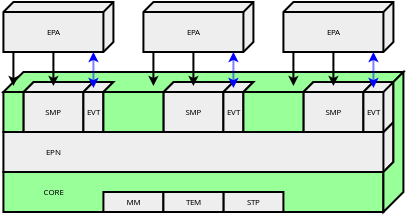 <?xml version="1.0" encoding="UTF-8"?>
<dia:diagram xmlns:dia="http://www.lysator.liu.se/~alla/dia/">
  <dia:layer name="Background" visible="true" active="true">
    <dia:object type="UML - Node" version="0" id="O0">
      <dia:attribute name="obj_pos">
        <dia:point val="5,-49"/>
      </dia:attribute>
      <dia:attribute name="obj_bb">
        <dia:rectangle val="4.95,-49.55;24.55,-46.95"/>
      </dia:attribute>
      <dia:attribute name="meta">
        <dia:composite type="dict"/>
      </dia:attribute>
      <dia:attribute name="elem_corner">
        <dia:point val="5,-49"/>
      </dia:attribute>
      <dia:attribute name="elem_width">
        <dia:real val="19"/>
      </dia:attribute>
      <dia:attribute name="elem_height">
        <dia:real val="2"/>
      </dia:attribute>
      <dia:attribute name="line_colour">
        <dia:color val="#000000"/>
      </dia:attribute>
      <dia:attribute name="fill_colour">
        <dia:color val="#eeeeee"/>
      </dia:attribute>
      <dia:attribute name="name">
        <dia:composite type="text">
          <dia:attribute name="string">
            <dia:string>##</dia:string>
          </dia:attribute>
          <dia:attribute name="font">
            <dia:font family="sans" style="0" name="Helvetica"/>
          </dia:attribute>
          <dia:attribute name="height">
            <dia:real val="0.8"/>
          </dia:attribute>
          <dia:attribute name="pos">
            <dia:point val="5.5,-47.905"/>
          </dia:attribute>
          <dia:attribute name="color">
            <dia:color val="#000000"/>
          </dia:attribute>
          <dia:attribute name="alignment">
            <dia:enum val="0"/>
          </dia:attribute>
        </dia:composite>
      </dia:attribute>
    </dia:object>
    <dia:object type="UML - Node" version="0" id="O1">
      <dia:attribute name="obj_pos">
        <dia:point val="6,-51"/>
      </dia:attribute>
      <dia:attribute name="obj_bb">
        <dia:rectangle val="5.95,-51.55;9.55,-48.95"/>
      </dia:attribute>
      <dia:attribute name="meta">
        <dia:composite type="dict"/>
      </dia:attribute>
      <dia:attribute name="elem_corner">
        <dia:point val="6,-51"/>
      </dia:attribute>
      <dia:attribute name="elem_width">
        <dia:real val="3"/>
      </dia:attribute>
      <dia:attribute name="elem_height">
        <dia:real val="2"/>
      </dia:attribute>
      <dia:attribute name="line_colour">
        <dia:color val="#000000"/>
      </dia:attribute>
      <dia:attribute name="fill_colour">
        <dia:color val="#eeeeee"/>
      </dia:attribute>
      <dia:attribute name="name">
        <dia:composite type="text">
          <dia:attribute name="string">
            <dia:string>##</dia:string>
          </dia:attribute>
          <dia:attribute name="font">
            <dia:font family="sans" style="0" name="Helvetica"/>
          </dia:attribute>
          <dia:attribute name="height">
            <dia:real val="0.8"/>
          </dia:attribute>
          <dia:attribute name="pos">
            <dia:point val="6.5,-49.905"/>
          </dia:attribute>
          <dia:attribute name="color">
            <dia:color val="#000000"/>
          </dia:attribute>
          <dia:attribute name="alignment">
            <dia:enum val="0"/>
          </dia:attribute>
        </dia:composite>
      </dia:attribute>
    </dia:object>
    <dia:object type="Standard - Text" version="1" id="O2">
      <dia:attribute name="obj_pos">
        <dia:point val="7.5,-50"/>
      </dia:attribute>
      <dia:attribute name="obj_bb">
        <dia:rectangle val="7.086,-50.23;7.914,-49.77"/>
      </dia:attribute>
      <dia:attribute name="text">
        <dia:composite type="text">
          <dia:attribute name="string">
            <dia:string>#SMP#</dia:string>
          </dia:attribute>
          <dia:attribute name="font">
            <dia:font family="sans" style="0" name="Helvetica"/>
          </dia:attribute>
          <dia:attribute name="height">
            <dia:real val="0.494"/>
          </dia:attribute>
          <dia:attribute name="pos">
            <dia:point val="7.5,-49.862"/>
          </dia:attribute>
          <dia:attribute name="color">
            <dia:color val="#000000"/>
          </dia:attribute>
          <dia:attribute name="alignment">
            <dia:enum val="1"/>
          </dia:attribute>
        </dia:composite>
      </dia:attribute>
      <dia:attribute name="valign">
        <dia:enum val="2"/>
      </dia:attribute>
      <dia:connections>
        <dia:connection handle="0" to="O1" connection="8"/>
      </dia:connections>
    </dia:object>
    <dia:object type="Standard - Text" version="1" id="O3">
      <dia:attribute name="obj_pos">
        <dia:point val="10.5,-43"/>
      </dia:attribute>
      <dia:attribute name="obj_bb">
        <dia:rectangle val="10.5,-43.595;10.5,-42.85"/>
      </dia:attribute>
      <dia:attribute name="text">
        <dia:composite type="text">
          <dia:attribute name="string">
            <dia:string>##</dia:string>
          </dia:attribute>
          <dia:attribute name="font">
            <dia:font family="sans" style="0" name="Helvetica"/>
          </dia:attribute>
          <dia:attribute name="height">
            <dia:real val="0.8"/>
          </dia:attribute>
          <dia:attribute name="pos">
            <dia:point val="10.5,-43"/>
          </dia:attribute>
          <dia:attribute name="color">
            <dia:color val="#000000"/>
          </dia:attribute>
          <dia:attribute name="alignment">
            <dia:enum val="0"/>
          </dia:attribute>
        </dia:composite>
      </dia:attribute>
      <dia:attribute name="valign">
        <dia:enum val="3"/>
      </dia:attribute>
    </dia:object>
    <dia:object type="UML - Node" version="0" id="O4">
      <dia:attribute name="obj_pos">
        <dia:point val="5,-55"/>
      </dia:attribute>
      <dia:attribute name="obj_bb">
        <dia:rectangle val="4.95,-55.55;10.55,-52.95"/>
      </dia:attribute>
      <dia:attribute name="meta">
        <dia:composite type="dict"/>
      </dia:attribute>
      <dia:attribute name="elem_corner">
        <dia:point val="5,-55"/>
      </dia:attribute>
      <dia:attribute name="elem_width">
        <dia:real val="5"/>
      </dia:attribute>
      <dia:attribute name="elem_height">
        <dia:real val="2"/>
      </dia:attribute>
      <dia:attribute name="line_colour">
        <dia:color val="#000000"/>
      </dia:attribute>
      <dia:attribute name="fill_colour">
        <dia:color val="#eeeeee"/>
      </dia:attribute>
      <dia:attribute name="name">
        <dia:composite type="text">
          <dia:attribute name="string">
            <dia:string>##</dia:string>
          </dia:attribute>
          <dia:attribute name="font">
            <dia:font family="sans" style="0" name="Helvetica"/>
          </dia:attribute>
          <dia:attribute name="height">
            <dia:real val="0.8"/>
          </dia:attribute>
          <dia:attribute name="pos">
            <dia:point val="5.5,-53.905"/>
          </dia:attribute>
          <dia:attribute name="color">
            <dia:color val="#000000"/>
          </dia:attribute>
          <dia:attribute name="alignment">
            <dia:enum val="0"/>
          </dia:attribute>
        </dia:composite>
      </dia:attribute>
    </dia:object>
    <dia:object type="Standard - Text" version="1" id="O5">
      <dia:attribute name="obj_pos">
        <dia:point val="7.5,-54"/>
      </dia:attribute>
      <dia:attribute name="obj_bb">
        <dia:rectangle val="7.134,-54.23;7.866,-53.77"/>
      </dia:attribute>
      <dia:attribute name="text">
        <dia:composite type="text">
          <dia:attribute name="string">
            <dia:string>#EPA#</dia:string>
          </dia:attribute>
          <dia:attribute name="font">
            <dia:font family="sans" style="0" name="Helvetica"/>
          </dia:attribute>
          <dia:attribute name="height">
            <dia:real val="0.494"/>
          </dia:attribute>
          <dia:attribute name="pos">
            <dia:point val="7.5,-53.862"/>
          </dia:attribute>
          <dia:attribute name="color">
            <dia:color val="#000000"/>
          </dia:attribute>
          <dia:attribute name="alignment">
            <dia:enum val="1"/>
          </dia:attribute>
        </dia:composite>
      </dia:attribute>
      <dia:attribute name="valign">
        <dia:enum val="2"/>
      </dia:attribute>
      <dia:connections>
        <dia:connection handle="0" to="O4" connection="8"/>
      </dia:connections>
    </dia:object>
    <dia:object type="UML - Node" version="0" id="O6">
      <dia:attribute name="obj_pos">
        <dia:point val="12,-55"/>
      </dia:attribute>
      <dia:attribute name="obj_bb">
        <dia:rectangle val="11.95,-55.55;17.55,-52.95"/>
      </dia:attribute>
      <dia:attribute name="meta">
        <dia:composite type="dict"/>
      </dia:attribute>
      <dia:attribute name="elem_corner">
        <dia:point val="12,-55"/>
      </dia:attribute>
      <dia:attribute name="elem_width">
        <dia:real val="5"/>
      </dia:attribute>
      <dia:attribute name="elem_height">
        <dia:real val="2"/>
      </dia:attribute>
      <dia:attribute name="line_colour">
        <dia:color val="#000000"/>
      </dia:attribute>
      <dia:attribute name="fill_colour">
        <dia:color val="#eeeeee"/>
      </dia:attribute>
      <dia:attribute name="name">
        <dia:composite type="text">
          <dia:attribute name="string">
            <dia:string>##</dia:string>
          </dia:attribute>
          <dia:attribute name="font">
            <dia:font family="sans" style="0" name="Helvetica"/>
          </dia:attribute>
          <dia:attribute name="height">
            <dia:real val="0.8"/>
          </dia:attribute>
          <dia:attribute name="pos">
            <dia:point val="12.5,-53.905"/>
          </dia:attribute>
          <dia:attribute name="color">
            <dia:color val="#000000"/>
          </dia:attribute>
          <dia:attribute name="alignment">
            <dia:enum val="0"/>
          </dia:attribute>
        </dia:composite>
      </dia:attribute>
    </dia:object>
    <dia:object type="Standard - Text" version="1" id="O7">
      <dia:attribute name="obj_pos">
        <dia:point val="14.5,-54"/>
      </dia:attribute>
      <dia:attribute name="obj_bb">
        <dia:rectangle val="14.134,-54.23;14.866,-53.77"/>
      </dia:attribute>
      <dia:attribute name="text">
        <dia:composite type="text">
          <dia:attribute name="string">
            <dia:string>#EPA#</dia:string>
          </dia:attribute>
          <dia:attribute name="font">
            <dia:font family="sans" style="0" name="Helvetica"/>
          </dia:attribute>
          <dia:attribute name="height">
            <dia:real val="0.494"/>
          </dia:attribute>
          <dia:attribute name="pos">
            <dia:point val="14.5,-53.862"/>
          </dia:attribute>
          <dia:attribute name="color">
            <dia:color val="#000000"/>
          </dia:attribute>
          <dia:attribute name="alignment">
            <dia:enum val="1"/>
          </dia:attribute>
        </dia:composite>
      </dia:attribute>
      <dia:attribute name="valign">
        <dia:enum val="2"/>
      </dia:attribute>
      <dia:connections>
        <dia:connection handle="0" to="O6" connection="8"/>
      </dia:connections>
    </dia:object>
    <dia:object type="UML - Node" version="0" id="O8">
      <dia:attribute name="obj_pos">
        <dia:point val="19,-55"/>
      </dia:attribute>
      <dia:attribute name="obj_bb">
        <dia:rectangle val="18.95,-55.55;24.55,-52.95"/>
      </dia:attribute>
      <dia:attribute name="meta">
        <dia:composite type="dict"/>
      </dia:attribute>
      <dia:attribute name="elem_corner">
        <dia:point val="19,-55"/>
      </dia:attribute>
      <dia:attribute name="elem_width">
        <dia:real val="5"/>
      </dia:attribute>
      <dia:attribute name="elem_height">
        <dia:real val="2"/>
      </dia:attribute>
      <dia:attribute name="line_colour">
        <dia:color val="#000000"/>
      </dia:attribute>
      <dia:attribute name="fill_colour">
        <dia:color val="#eeeeee"/>
      </dia:attribute>
      <dia:attribute name="name">
        <dia:composite type="text">
          <dia:attribute name="string">
            <dia:string>##</dia:string>
          </dia:attribute>
          <dia:attribute name="font">
            <dia:font family="sans" style="0" name="Helvetica"/>
          </dia:attribute>
          <dia:attribute name="height">
            <dia:real val="0.8"/>
          </dia:attribute>
          <dia:attribute name="pos">
            <dia:point val="19.5,-53.905"/>
          </dia:attribute>
          <dia:attribute name="color">
            <dia:color val="#000000"/>
          </dia:attribute>
          <dia:attribute name="alignment">
            <dia:enum val="0"/>
          </dia:attribute>
        </dia:composite>
      </dia:attribute>
    </dia:object>
    <dia:object type="Standard - Text" version="1" id="O9">
      <dia:attribute name="obj_pos">
        <dia:point val="21.5,-54"/>
      </dia:attribute>
      <dia:attribute name="obj_bb">
        <dia:rectangle val="21.134,-54.23;21.866,-53.77"/>
      </dia:attribute>
      <dia:attribute name="text">
        <dia:composite type="text">
          <dia:attribute name="string">
            <dia:string>#EPA#</dia:string>
          </dia:attribute>
          <dia:attribute name="font">
            <dia:font family="sans" style="0" name="Helvetica"/>
          </dia:attribute>
          <dia:attribute name="height">
            <dia:real val="0.494"/>
          </dia:attribute>
          <dia:attribute name="pos">
            <dia:point val="21.5,-53.862"/>
          </dia:attribute>
          <dia:attribute name="color">
            <dia:color val="#000000"/>
          </dia:attribute>
          <dia:attribute name="alignment">
            <dia:enum val="1"/>
          </dia:attribute>
        </dia:composite>
      </dia:attribute>
      <dia:attribute name="valign">
        <dia:enum val="2"/>
      </dia:attribute>
      <dia:connections>
        <dia:connection handle="0" to="O8" connection="8"/>
      </dia:connections>
    </dia:object>
    <dia:object type="UML - Node" version="0" id="O10">
      <dia:attribute name="obj_pos">
        <dia:point val="9,-51"/>
      </dia:attribute>
      <dia:attribute name="obj_bb">
        <dia:rectangle val="8.95,-51.55;10.55,-48.95"/>
      </dia:attribute>
      <dia:attribute name="meta">
        <dia:composite type="dict"/>
      </dia:attribute>
      <dia:attribute name="elem_corner">
        <dia:point val="9,-51"/>
      </dia:attribute>
      <dia:attribute name="elem_width">
        <dia:real val="1"/>
      </dia:attribute>
      <dia:attribute name="elem_height">
        <dia:real val="2"/>
      </dia:attribute>
      <dia:attribute name="line_colour">
        <dia:color val="#000000"/>
      </dia:attribute>
      <dia:attribute name="fill_colour">
        <dia:color val="#eeeeee"/>
      </dia:attribute>
      <dia:attribute name="name">
        <dia:composite type="text">
          <dia:attribute name="string">
            <dia:string>##</dia:string>
          </dia:attribute>
          <dia:attribute name="font">
            <dia:font family="sans" style="0" name="Helvetica"/>
          </dia:attribute>
          <dia:attribute name="height">
            <dia:real val="0.8"/>
          </dia:attribute>
          <dia:attribute name="pos">
            <dia:point val="9.5,-49.905"/>
          </dia:attribute>
          <dia:attribute name="color">
            <dia:color val="#000000"/>
          </dia:attribute>
          <dia:attribute name="alignment">
            <dia:enum val="0"/>
          </dia:attribute>
        </dia:composite>
      </dia:attribute>
    </dia:object>
    <dia:object type="Standard - Text" version="1" id="O11">
      <dia:attribute name="obj_pos">
        <dia:point val="9.5,-50"/>
      </dia:attribute>
      <dia:attribute name="obj_bb">
        <dia:rectangle val="9.119,-50.23;9.881,-49.77"/>
      </dia:attribute>
      <dia:attribute name="text">
        <dia:composite type="text">
          <dia:attribute name="string">
            <dia:string>#EVT#</dia:string>
          </dia:attribute>
          <dia:attribute name="font">
            <dia:font family="sans" style="0" name="Helvetica"/>
          </dia:attribute>
          <dia:attribute name="height">
            <dia:real val="0.494"/>
          </dia:attribute>
          <dia:attribute name="pos">
            <dia:point val="9.5,-49.862"/>
          </dia:attribute>
          <dia:attribute name="color">
            <dia:color val="#000000"/>
          </dia:attribute>
          <dia:attribute name="alignment">
            <dia:enum val="1"/>
          </dia:attribute>
        </dia:composite>
      </dia:attribute>
      <dia:attribute name="valign">
        <dia:enum val="2"/>
      </dia:attribute>
      <dia:connections>
        <dia:connection handle="0" to="O10" connection="8"/>
      </dia:connections>
    </dia:object>
    <dia:object type="Standard - Text" version="1" id="O12">
      <dia:attribute name="obj_pos">
        <dia:point val="7.5,-48"/>
      </dia:attribute>
      <dia:attribute name="obj_bb">
        <dia:rectangle val="7.109,-48.23;7.891,-47.77"/>
      </dia:attribute>
      <dia:attribute name="text">
        <dia:composite type="text">
          <dia:attribute name="string">
            <dia:string>#EPN#</dia:string>
          </dia:attribute>
          <dia:attribute name="font">
            <dia:font family="sans" style="0" name="Helvetica"/>
          </dia:attribute>
          <dia:attribute name="height">
            <dia:real val="0.494"/>
          </dia:attribute>
          <dia:attribute name="pos">
            <dia:point val="7.5,-47.862"/>
          </dia:attribute>
          <dia:attribute name="color">
            <dia:color val="#000000"/>
          </dia:attribute>
          <dia:attribute name="alignment">
            <dia:enum val="1"/>
          </dia:attribute>
        </dia:composite>
      </dia:attribute>
      <dia:attribute name="valign">
        <dia:enum val="2"/>
      </dia:attribute>
    </dia:object>
    <dia:object type="Standard - Box" version="0" id="O13">
      <dia:attribute name="obj_pos">
        <dia:point val="5,-51"/>
      </dia:attribute>
      <dia:attribute name="obj_bb">
        <dia:rectangle val="4.95,-51.05;6.05,-48.95"/>
      </dia:attribute>
      <dia:attribute name="elem_corner">
        <dia:point val="5,-51"/>
      </dia:attribute>
      <dia:attribute name="elem_width">
        <dia:real val="1"/>
      </dia:attribute>
      <dia:attribute name="elem_height">
        <dia:real val="2"/>
      </dia:attribute>
      <dia:attribute name="border_width">
        <dia:real val="0.1"/>
      </dia:attribute>
      <dia:attribute name="inner_color">
        <dia:color val="#99ff99"/>
      </dia:attribute>
      <dia:attribute name="show_background">
        <dia:boolean val="true"/>
      </dia:attribute>
    </dia:object>
    <dia:object type="UML - Node" version="0" id="O14">
      <dia:attribute name="obj_pos">
        <dia:point val="13,-51"/>
      </dia:attribute>
      <dia:attribute name="obj_bb">
        <dia:rectangle val="12.95,-51.55;16.55,-48.95"/>
      </dia:attribute>
      <dia:attribute name="meta">
        <dia:composite type="dict"/>
      </dia:attribute>
      <dia:attribute name="elem_corner">
        <dia:point val="13,-51"/>
      </dia:attribute>
      <dia:attribute name="elem_width">
        <dia:real val="3"/>
      </dia:attribute>
      <dia:attribute name="elem_height">
        <dia:real val="2"/>
      </dia:attribute>
      <dia:attribute name="line_colour">
        <dia:color val="#000000"/>
      </dia:attribute>
      <dia:attribute name="fill_colour">
        <dia:color val="#eeeeee"/>
      </dia:attribute>
      <dia:attribute name="name">
        <dia:composite type="text">
          <dia:attribute name="string">
            <dia:string>##</dia:string>
          </dia:attribute>
          <dia:attribute name="font">
            <dia:font family="sans" style="0" name="Helvetica"/>
          </dia:attribute>
          <dia:attribute name="height">
            <dia:real val="0.8"/>
          </dia:attribute>
          <dia:attribute name="pos">
            <dia:point val="13.5,-49.905"/>
          </dia:attribute>
          <dia:attribute name="color">
            <dia:color val="#000000"/>
          </dia:attribute>
          <dia:attribute name="alignment">
            <dia:enum val="0"/>
          </dia:attribute>
        </dia:composite>
      </dia:attribute>
    </dia:object>
    <dia:object type="Standard - Text" version="1" id="O15">
      <dia:attribute name="obj_pos">
        <dia:point val="14.5,-50"/>
      </dia:attribute>
      <dia:attribute name="obj_bb">
        <dia:rectangle val="14.086,-50.23;14.914,-49.77"/>
      </dia:attribute>
      <dia:attribute name="text">
        <dia:composite type="text">
          <dia:attribute name="string">
            <dia:string>#SMP#</dia:string>
          </dia:attribute>
          <dia:attribute name="font">
            <dia:font family="sans" style="0" name="Helvetica"/>
          </dia:attribute>
          <dia:attribute name="height">
            <dia:real val="0.494"/>
          </dia:attribute>
          <dia:attribute name="pos">
            <dia:point val="14.5,-49.862"/>
          </dia:attribute>
          <dia:attribute name="color">
            <dia:color val="#000000"/>
          </dia:attribute>
          <dia:attribute name="alignment">
            <dia:enum val="1"/>
          </dia:attribute>
        </dia:composite>
      </dia:attribute>
      <dia:attribute name="valign">
        <dia:enum val="2"/>
      </dia:attribute>
      <dia:connections>
        <dia:connection handle="0" to="O14" connection="8"/>
      </dia:connections>
    </dia:object>
    <dia:object type="UML - Node" version="0" id="O16">
      <dia:attribute name="obj_pos">
        <dia:point val="16,-51"/>
      </dia:attribute>
      <dia:attribute name="obj_bb">
        <dia:rectangle val="15.95,-51.55;17.55,-48.95"/>
      </dia:attribute>
      <dia:attribute name="meta">
        <dia:composite type="dict"/>
      </dia:attribute>
      <dia:attribute name="elem_corner">
        <dia:point val="16,-51"/>
      </dia:attribute>
      <dia:attribute name="elem_width">
        <dia:real val="1"/>
      </dia:attribute>
      <dia:attribute name="elem_height">
        <dia:real val="2"/>
      </dia:attribute>
      <dia:attribute name="line_colour">
        <dia:color val="#000000"/>
      </dia:attribute>
      <dia:attribute name="fill_colour">
        <dia:color val="#eeeeee"/>
      </dia:attribute>
      <dia:attribute name="name">
        <dia:composite type="text">
          <dia:attribute name="string">
            <dia:string>##</dia:string>
          </dia:attribute>
          <dia:attribute name="font">
            <dia:font family="sans" style="0" name="Helvetica"/>
          </dia:attribute>
          <dia:attribute name="height">
            <dia:real val="0.8"/>
          </dia:attribute>
          <dia:attribute name="pos">
            <dia:point val="16.5,-49.905"/>
          </dia:attribute>
          <dia:attribute name="color">
            <dia:color val="#000000"/>
          </dia:attribute>
          <dia:attribute name="alignment">
            <dia:enum val="0"/>
          </dia:attribute>
        </dia:composite>
      </dia:attribute>
    </dia:object>
    <dia:object type="Standard - Text" version="1" id="O17">
      <dia:attribute name="obj_pos">
        <dia:point val="16.5,-50"/>
      </dia:attribute>
      <dia:attribute name="obj_bb">
        <dia:rectangle val="16.119,-50.23;16.881,-49.77"/>
      </dia:attribute>
      <dia:attribute name="text">
        <dia:composite type="text">
          <dia:attribute name="string">
            <dia:string>#EVT#</dia:string>
          </dia:attribute>
          <dia:attribute name="font">
            <dia:font family="sans" style="0" name="Helvetica"/>
          </dia:attribute>
          <dia:attribute name="height">
            <dia:real val="0.494"/>
          </dia:attribute>
          <dia:attribute name="pos">
            <dia:point val="16.5,-49.862"/>
          </dia:attribute>
          <dia:attribute name="color">
            <dia:color val="#000000"/>
          </dia:attribute>
          <dia:attribute name="alignment">
            <dia:enum val="1"/>
          </dia:attribute>
        </dia:composite>
      </dia:attribute>
      <dia:attribute name="valign">
        <dia:enum val="2"/>
      </dia:attribute>
      <dia:connections>
        <dia:connection handle="0" to="O16" connection="8"/>
      </dia:connections>
    </dia:object>
    <dia:object type="Standard - Box" version="0" id="O18">
      <dia:attribute name="obj_pos">
        <dia:point val="10,-51"/>
      </dia:attribute>
      <dia:attribute name="obj_bb">
        <dia:rectangle val="9.95,-51.05;13.05,-48.95"/>
      </dia:attribute>
      <dia:attribute name="elem_corner">
        <dia:point val="10,-51"/>
      </dia:attribute>
      <dia:attribute name="elem_width">
        <dia:real val="3"/>
      </dia:attribute>
      <dia:attribute name="elem_height">
        <dia:real val="2"/>
      </dia:attribute>
      <dia:attribute name="border_width">
        <dia:real val="0.1"/>
      </dia:attribute>
      <dia:attribute name="inner_color">
        <dia:color val="#99ff99"/>
      </dia:attribute>
      <dia:attribute name="show_background">
        <dia:boolean val="true"/>
      </dia:attribute>
    </dia:object>
    <dia:object type="Standard - Polygon" version="0" id="O19">
      <dia:attribute name="obj_pos">
        <dia:point val="6,-52"/>
      </dia:attribute>
      <dia:attribute name="obj_bb">
        <dia:rectangle val="4.879,-52.05;25.121,-50.95"/>
      </dia:attribute>
      <dia:attribute name="poly_points">
        <dia:point val="6,-52"/>
        <dia:point val="25,-52"/>
        <dia:point val="24.5,-51.5"/>
        <dia:point val="20.5,-51.5"/>
        <dia:point val="20,-51"/>
        <dia:point val="17,-51"/>
        <dia:point val="17.5,-51.5"/>
        <dia:point val="13.5,-51.5"/>
        <dia:point val="13,-51"/>
        <dia:point val="10,-51"/>
        <dia:point val="10.5,-51.5"/>
        <dia:point val="6.5,-51.5"/>
        <dia:point val="6,-51"/>
        <dia:point val="5,-51"/>
      </dia:attribute>
      <dia:attribute name="line_width">
        <dia:real val="0.1"/>
      </dia:attribute>
      <dia:attribute name="inner_color">
        <dia:color val="#99ff99"/>
      </dia:attribute>
      <dia:attribute name="show_background">
        <dia:boolean val="true"/>
      </dia:attribute>
    </dia:object>
    <dia:object type="Standard - Line" version="0" id="O20">
      <dia:attribute name="obj_pos">
        <dia:point val="5.5,-53"/>
      </dia:attribute>
      <dia:attribute name="obj_bb">
        <dia:rectangle val="5.238,-53.05;5.762,-51.188"/>
      </dia:attribute>
      <dia:attribute name="conn_endpoints">
        <dia:point val="5.5,-53"/>
        <dia:point val="5.5,-51"/>
      </dia:attribute>
      <dia:attribute name="numcp">
        <dia:int val="1"/>
      </dia:attribute>
      <dia:attribute name="end_arrow">
        <dia:enum val="22"/>
      </dia:attribute>
      <dia:attribute name="end_arrow_length">
        <dia:real val="0.3"/>
      </dia:attribute>
      <dia:attribute name="end_arrow_width">
        <dia:real val="0.3"/>
      </dia:attribute>
      <dia:attribute name="absolute_end_gap">
        <dia:real val="0.3"/>
      </dia:attribute>
    </dia:object>
    <dia:object type="Standard - Line" version="0" id="O21">
      <dia:attribute name="obj_pos">
        <dia:point val="7.5,-53"/>
      </dia:attribute>
      <dia:attribute name="obj_bb">
        <dia:rectangle val="7.238,-53.05;7.762,-51.188"/>
      </dia:attribute>
      <dia:attribute name="conn_endpoints">
        <dia:point val="7.5,-53"/>
        <dia:point val="7.5,-51"/>
      </dia:attribute>
      <dia:attribute name="numcp">
        <dia:int val="1"/>
      </dia:attribute>
      <dia:attribute name="end_arrow">
        <dia:enum val="22"/>
      </dia:attribute>
      <dia:attribute name="end_arrow_length">
        <dia:real val="0.3"/>
      </dia:attribute>
      <dia:attribute name="end_arrow_width">
        <dia:real val="0.3"/>
      </dia:attribute>
      <dia:attribute name="absolute_end_gap">
        <dia:real val="0.3"/>
      </dia:attribute>
      <dia:connections>
        <dia:connection handle="0" to="O4" connection="6"/>
        <dia:connection handle="1" to="O1" connection="1"/>
      </dia:connections>
    </dia:object>
    <dia:object type="Standard - Line" version="0" id="O22">
      <dia:attribute name="obj_pos">
        <dia:point val="12.5,-53"/>
      </dia:attribute>
      <dia:attribute name="obj_bb">
        <dia:rectangle val="12.238,-53.05;12.762,-51.188"/>
      </dia:attribute>
      <dia:attribute name="conn_endpoints">
        <dia:point val="12.5,-53"/>
        <dia:point val="12.5,-51"/>
      </dia:attribute>
      <dia:attribute name="numcp">
        <dia:int val="1"/>
      </dia:attribute>
      <dia:attribute name="end_arrow">
        <dia:enum val="22"/>
      </dia:attribute>
      <dia:attribute name="end_arrow_length">
        <dia:real val="0.3"/>
      </dia:attribute>
      <dia:attribute name="end_arrow_width">
        <dia:real val="0.3"/>
      </dia:attribute>
      <dia:attribute name="absolute_end_gap">
        <dia:real val="0.3"/>
      </dia:attribute>
    </dia:object>
    <dia:object type="Standard - Line" version="0" id="O23">
      <dia:attribute name="obj_pos">
        <dia:point val="14.5,-53"/>
      </dia:attribute>
      <dia:attribute name="obj_bb">
        <dia:rectangle val="14.238,-53.05;14.762,-51.188"/>
      </dia:attribute>
      <dia:attribute name="conn_endpoints">
        <dia:point val="14.5,-53"/>
        <dia:point val="14.5,-51"/>
      </dia:attribute>
      <dia:attribute name="numcp">
        <dia:int val="1"/>
      </dia:attribute>
      <dia:attribute name="end_arrow">
        <dia:enum val="22"/>
      </dia:attribute>
      <dia:attribute name="end_arrow_length">
        <dia:real val="0.3"/>
      </dia:attribute>
      <dia:attribute name="end_arrow_width">
        <dia:real val="0.3"/>
      </dia:attribute>
      <dia:attribute name="absolute_end_gap">
        <dia:real val="0.3"/>
      </dia:attribute>
      <dia:connections>
        <dia:connection handle="0" to="O6" connection="6"/>
        <dia:connection handle="1" to="O14" connection="1"/>
      </dia:connections>
    </dia:object>
    <dia:object type="UML - Node" version="0" id="O24">
      <dia:attribute name="obj_pos">
        <dia:point val="20,-51"/>
      </dia:attribute>
      <dia:attribute name="obj_bb">
        <dia:rectangle val="19.95,-51.55;23.55,-48.95"/>
      </dia:attribute>
      <dia:attribute name="meta">
        <dia:composite type="dict"/>
      </dia:attribute>
      <dia:attribute name="elem_corner">
        <dia:point val="20,-51"/>
      </dia:attribute>
      <dia:attribute name="elem_width">
        <dia:real val="3"/>
      </dia:attribute>
      <dia:attribute name="elem_height">
        <dia:real val="2"/>
      </dia:attribute>
      <dia:attribute name="line_colour">
        <dia:color val="#000000"/>
      </dia:attribute>
      <dia:attribute name="fill_colour">
        <dia:color val="#eeeeee"/>
      </dia:attribute>
      <dia:attribute name="name">
        <dia:composite type="text">
          <dia:attribute name="string">
            <dia:string>##</dia:string>
          </dia:attribute>
          <dia:attribute name="font">
            <dia:font family="sans" style="0" name="Helvetica"/>
          </dia:attribute>
          <dia:attribute name="height">
            <dia:real val="0.8"/>
          </dia:attribute>
          <dia:attribute name="pos">
            <dia:point val="20.5,-49.905"/>
          </dia:attribute>
          <dia:attribute name="color">
            <dia:color val="#000000"/>
          </dia:attribute>
          <dia:attribute name="alignment">
            <dia:enum val="0"/>
          </dia:attribute>
        </dia:composite>
      </dia:attribute>
    </dia:object>
    <dia:object type="Standard - Text" version="1" id="O25">
      <dia:attribute name="obj_pos">
        <dia:point val="21.5,-50"/>
      </dia:attribute>
      <dia:attribute name="obj_bb">
        <dia:rectangle val="21.086,-50.23;21.914,-49.77"/>
      </dia:attribute>
      <dia:attribute name="text">
        <dia:composite type="text">
          <dia:attribute name="string">
            <dia:string>#SMP#</dia:string>
          </dia:attribute>
          <dia:attribute name="font">
            <dia:font family="sans" style="0" name="Helvetica"/>
          </dia:attribute>
          <dia:attribute name="height">
            <dia:real val="0.494"/>
          </dia:attribute>
          <dia:attribute name="pos">
            <dia:point val="21.5,-49.862"/>
          </dia:attribute>
          <dia:attribute name="color">
            <dia:color val="#000000"/>
          </dia:attribute>
          <dia:attribute name="alignment">
            <dia:enum val="1"/>
          </dia:attribute>
        </dia:composite>
      </dia:attribute>
      <dia:attribute name="valign">
        <dia:enum val="2"/>
      </dia:attribute>
      <dia:connections>
        <dia:connection handle="0" to="O24" connection="8"/>
      </dia:connections>
    </dia:object>
    <dia:object type="UML - Node" version="0" id="O26">
      <dia:attribute name="obj_pos">
        <dia:point val="23,-51"/>
      </dia:attribute>
      <dia:attribute name="obj_bb">
        <dia:rectangle val="22.95,-51.55;24.55,-48.95"/>
      </dia:attribute>
      <dia:attribute name="meta">
        <dia:composite type="dict"/>
      </dia:attribute>
      <dia:attribute name="elem_corner">
        <dia:point val="23,-51"/>
      </dia:attribute>
      <dia:attribute name="elem_width">
        <dia:real val="1"/>
      </dia:attribute>
      <dia:attribute name="elem_height">
        <dia:real val="2"/>
      </dia:attribute>
      <dia:attribute name="line_colour">
        <dia:color val="#000000"/>
      </dia:attribute>
      <dia:attribute name="fill_colour">
        <dia:color val="#eeeeee"/>
      </dia:attribute>
      <dia:attribute name="name">
        <dia:composite type="text">
          <dia:attribute name="string">
            <dia:string>##</dia:string>
          </dia:attribute>
          <dia:attribute name="font">
            <dia:font family="sans" style="0" name="Helvetica"/>
          </dia:attribute>
          <dia:attribute name="height">
            <dia:real val="0.8"/>
          </dia:attribute>
          <dia:attribute name="pos">
            <dia:point val="23.5,-49.905"/>
          </dia:attribute>
          <dia:attribute name="color">
            <dia:color val="#000000"/>
          </dia:attribute>
          <dia:attribute name="alignment">
            <dia:enum val="0"/>
          </dia:attribute>
        </dia:composite>
      </dia:attribute>
    </dia:object>
    <dia:object type="Standard - Text" version="1" id="O27">
      <dia:attribute name="obj_pos">
        <dia:point val="23.5,-50"/>
      </dia:attribute>
      <dia:attribute name="obj_bb">
        <dia:rectangle val="23.119,-50.23;23.881,-49.77"/>
      </dia:attribute>
      <dia:attribute name="text">
        <dia:composite type="text">
          <dia:attribute name="string">
            <dia:string>#EVT#</dia:string>
          </dia:attribute>
          <dia:attribute name="font">
            <dia:font family="sans" style="0" name="Helvetica"/>
          </dia:attribute>
          <dia:attribute name="height">
            <dia:real val="0.494"/>
          </dia:attribute>
          <dia:attribute name="pos">
            <dia:point val="23.5,-49.862"/>
          </dia:attribute>
          <dia:attribute name="color">
            <dia:color val="#000000"/>
          </dia:attribute>
          <dia:attribute name="alignment">
            <dia:enum val="1"/>
          </dia:attribute>
        </dia:composite>
      </dia:attribute>
      <dia:attribute name="valign">
        <dia:enum val="2"/>
      </dia:attribute>
      <dia:connections>
        <dia:connection handle="0" to="O26" connection="8"/>
      </dia:connections>
    </dia:object>
    <dia:object type="Standard - Box" version="0" id="O28">
      <dia:attribute name="obj_pos">
        <dia:point val="17,-51"/>
      </dia:attribute>
      <dia:attribute name="obj_bb">
        <dia:rectangle val="16.95,-51.05;20.05,-48.95"/>
      </dia:attribute>
      <dia:attribute name="elem_corner">
        <dia:point val="17,-51"/>
      </dia:attribute>
      <dia:attribute name="elem_width">
        <dia:real val="3"/>
      </dia:attribute>
      <dia:attribute name="elem_height">
        <dia:real val="2"/>
      </dia:attribute>
      <dia:attribute name="border_width">
        <dia:real val="0.1"/>
      </dia:attribute>
      <dia:attribute name="inner_color">
        <dia:color val="#99ff99"/>
      </dia:attribute>
      <dia:attribute name="show_background">
        <dia:boolean val="true"/>
      </dia:attribute>
    </dia:object>
    <dia:object type="Standard - Line" version="0" id="O29">
      <dia:attribute name="obj_pos">
        <dia:point val="19.5,-53"/>
      </dia:attribute>
      <dia:attribute name="obj_bb">
        <dia:rectangle val="19.238,-53.05;19.762,-51.188"/>
      </dia:attribute>
      <dia:attribute name="conn_endpoints">
        <dia:point val="19.5,-53"/>
        <dia:point val="19.5,-51"/>
      </dia:attribute>
      <dia:attribute name="numcp">
        <dia:int val="1"/>
      </dia:attribute>
      <dia:attribute name="end_arrow">
        <dia:enum val="22"/>
      </dia:attribute>
      <dia:attribute name="end_arrow_length">
        <dia:real val="0.3"/>
      </dia:attribute>
      <dia:attribute name="end_arrow_width">
        <dia:real val="0.3"/>
      </dia:attribute>
      <dia:attribute name="absolute_end_gap">
        <dia:real val="0.3"/>
      </dia:attribute>
    </dia:object>
    <dia:object type="Standard - Line" version="0" id="O30">
      <dia:attribute name="obj_pos">
        <dia:point val="21.5,-53"/>
      </dia:attribute>
      <dia:attribute name="obj_bb">
        <dia:rectangle val="21.238,-53.05;21.762,-51.188"/>
      </dia:attribute>
      <dia:attribute name="conn_endpoints">
        <dia:point val="21.5,-53"/>
        <dia:point val="21.5,-51"/>
      </dia:attribute>
      <dia:attribute name="numcp">
        <dia:int val="1"/>
      </dia:attribute>
      <dia:attribute name="end_arrow">
        <dia:enum val="22"/>
      </dia:attribute>
      <dia:attribute name="end_arrow_length">
        <dia:real val="0.3"/>
      </dia:attribute>
      <dia:attribute name="end_arrow_width">
        <dia:real val="0.3"/>
      </dia:attribute>
      <dia:attribute name="absolute_end_gap">
        <dia:real val="0.3"/>
      </dia:attribute>
      <dia:connections>
        <dia:connection handle="0" to="O8" connection="6"/>
        <dia:connection handle="1" to="O24" connection="1"/>
      </dia:connections>
    </dia:object>
    <dia:object type="Standard - Box" version="0" id="O31">
      <dia:attribute name="obj_pos">
        <dia:point val="5,-47"/>
      </dia:attribute>
      <dia:attribute name="obj_bb">
        <dia:rectangle val="4.95,-47.05;24.05,-44.95"/>
      </dia:attribute>
      <dia:attribute name="elem_corner">
        <dia:point val="5,-47"/>
      </dia:attribute>
      <dia:attribute name="elem_width">
        <dia:real val="19"/>
      </dia:attribute>
      <dia:attribute name="elem_height">
        <dia:real val="2"/>
      </dia:attribute>
      <dia:attribute name="border_width">
        <dia:real val="0.1"/>
      </dia:attribute>
      <dia:attribute name="inner_color">
        <dia:color val="#99ff99"/>
      </dia:attribute>
      <dia:attribute name="show_background">
        <dia:boolean val="true"/>
      </dia:attribute>
    </dia:object>
    <dia:object type="Standard - Text" version="1" id="O32">
      <dia:attribute name="obj_pos">
        <dia:point val="7.5,-46"/>
      </dia:attribute>
      <dia:attribute name="obj_bb">
        <dia:rectangle val="6.945,-46.23;8.055,-45.77"/>
      </dia:attribute>
      <dia:attribute name="text">
        <dia:composite type="text">
          <dia:attribute name="string">
            <dia:string>#CORE#</dia:string>
          </dia:attribute>
          <dia:attribute name="font">
            <dia:font family="sans" style="0" name="Helvetica"/>
          </dia:attribute>
          <dia:attribute name="height">
            <dia:real val="0.494"/>
          </dia:attribute>
          <dia:attribute name="pos">
            <dia:point val="7.5,-45.862"/>
          </dia:attribute>
          <dia:attribute name="color">
            <dia:color val="#000000"/>
          </dia:attribute>
          <dia:attribute name="alignment">
            <dia:enum val="1"/>
          </dia:attribute>
        </dia:composite>
      </dia:attribute>
      <dia:attribute name="valign">
        <dia:enum val="2"/>
      </dia:attribute>
    </dia:object>
    <dia:object type="Standard - Polygon" version="0" id="O33">
      <dia:attribute name="obj_pos">
        <dia:point val="24,-47"/>
      </dia:attribute>
      <dia:attribute name="obj_bb">
        <dia:rectangle val="23.95,-52.121;25.05,-44.879"/>
      </dia:attribute>
      <dia:attribute name="poly_points">
        <dia:point val="24,-47"/>
        <dia:point val="24.5,-47.5"/>
        <dia:point val="24.5,-51.5"/>
        <dia:point val="25,-52"/>
        <dia:point val="25,-46"/>
        <dia:point val="24,-45"/>
      </dia:attribute>
      <dia:attribute name="line_width">
        <dia:real val="0.1"/>
      </dia:attribute>
      <dia:attribute name="inner_color">
        <dia:color val="#99ff99"/>
      </dia:attribute>
      <dia:attribute name="show_background">
        <dia:boolean val="true"/>
      </dia:attribute>
    </dia:object>
    <dia:object type="Standard - Line" version="0" id="O34">
      <dia:attribute name="obj_pos">
        <dia:point val="9.5,-53"/>
      </dia:attribute>
      <dia:attribute name="obj_bb">
        <dia:rectangle val="9.238,-53.05;9.762,-51.15"/>
      </dia:attribute>
      <dia:attribute name="conn_endpoints">
        <dia:point val="9.5,-53"/>
        <dia:point val="9.5,-51"/>
      </dia:attribute>
      <dia:attribute name="numcp">
        <dia:int val="1"/>
      </dia:attribute>
      <dia:attribute name="line_color">
        <dia:color val="#0000ff"/>
      </dia:attribute>
      <dia:attribute name="line_width">
        <dia:real val="0.1"/>
      </dia:attribute>
      <dia:attribute name="line_style">
        <dia:enum val="4"/>
      </dia:attribute>
      <dia:attribute name="start_arrow">
        <dia:enum val="22"/>
      </dia:attribute>
      <dia:attribute name="start_arrow_length">
        <dia:real val="0.3"/>
      </dia:attribute>
      <dia:attribute name="start_arrow_width">
        <dia:real val="0.3"/>
      </dia:attribute>
      <dia:attribute name="end_arrow">
        <dia:enum val="22"/>
      </dia:attribute>
      <dia:attribute name="end_arrow_length">
        <dia:real val="0.3"/>
      </dia:attribute>
      <dia:attribute name="end_arrow_width">
        <dia:real val="0.3"/>
      </dia:attribute>
      <dia:attribute name="absolute_end_gap">
        <dia:real val="0.2"/>
      </dia:attribute>
      <dia:attribute name="dashlength">
        <dia:real val="0.1"/>
      </dia:attribute>
      <dia:connections>
        <dia:connection handle="1" to="O10" connection="1"/>
      </dia:connections>
    </dia:object>
    <dia:object type="Standard - Line" version="0" id="O35">
      <dia:attribute name="obj_pos">
        <dia:point val="23.5,-53"/>
      </dia:attribute>
      <dia:attribute name="obj_bb">
        <dia:rectangle val="23.238,-53.05;23.762,-51.15"/>
      </dia:attribute>
      <dia:attribute name="conn_endpoints">
        <dia:point val="23.5,-53"/>
        <dia:point val="23.5,-51"/>
      </dia:attribute>
      <dia:attribute name="numcp">
        <dia:int val="1"/>
      </dia:attribute>
      <dia:attribute name="line_color">
        <dia:color val="#0000ff"/>
      </dia:attribute>
      <dia:attribute name="line_width">
        <dia:real val="0.1"/>
      </dia:attribute>
      <dia:attribute name="line_style">
        <dia:enum val="4"/>
      </dia:attribute>
      <dia:attribute name="start_arrow">
        <dia:enum val="22"/>
      </dia:attribute>
      <dia:attribute name="start_arrow_length">
        <dia:real val="0.3"/>
      </dia:attribute>
      <dia:attribute name="start_arrow_width">
        <dia:real val="0.3"/>
      </dia:attribute>
      <dia:attribute name="end_arrow">
        <dia:enum val="22"/>
      </dia:attribute>
      <dia:attribute name="end_arrow_length">
        <dia:real val="0.3"/>
      </dia:attribute>
      <dia:attribute name="end_arrow_width">
        <dia:real val="0.3"/>
      </dia:attribute>
      <dia:attribute name="absolute_end_gap">
        <dia:real val="0.2"/>
      </dia:attribute>
      <dia:attribute name="dashlength">
        <dia:real val="0.1"/>
      </dia:attribute>
      <dia:connections>
        <dia:connection handle="1" to="O26" connection="1"/>
      </dia:connections>
    </dia:object>
    <dia:object type="Standard - Line" version="0" id="O36">
      <dia:attribute name="obj_pos">
        <dia:point val="16.5,-53"/>
      </dia:attribute>
      <dia:attribute name="obj_bb">
        <dia:rectangle val="16.238,-53.05;16.762,-51.15"/>
      </dia:attribute>
      <dia:attribute name="conn_endpoints">
        <dia:point val="16.5,-53"/>
        <dia:point val="16.5,-51"/>
      </dia:attribute>
      <dia:attribute name="numcp">
        <dia:int val="1"/>
      </dia:attribute>
      <dia:attribute name="line_color">
        <dia:color val="#0000ff"/>
      </dia:attribute>
      <dia:attribute name="line_width">
        <dia:real val="0.1"/>
      </dia:attribute>
      <dia:attribute name="line_style">
        <dia:enum val="4"/>
      </dia:attribute>
      <dia:attribute name="start_arrow">
        <dia:enum val="22"/>
      </dia:attribute>
      <dia:attribute name="start_arrow_length">
        <dia:real val="0.3"/>
      </dia:attribute>
      <dia:attribute name="start_arrow_width">
        <dia:real val="0.3"/>
      </dia:attribute>
      <dia:attribute name="end_arrow">
        <dia:enum val="22"/>
      </dia:attribute>
      <dia:attribute name="end_arrow_length">
        <dia:real val="0.3"/>
      </dia:attribute>
      <dia:attribute name="end_arrow_width">
        <dia:real val="0.3"/>
      </dia:attribute>
      <dia:attribute name="absolute_end_gap">
        <dia:real val="0.2"/>
      </dia:attribute>
      <dia:attribute name="dashlength">
        <dia:real val="0.1"/>
      </dia:attribute>
      <dia:connections>
        <dia:connection handle="1" to="O16" connection="1"/>
      </dia:connections>
    </dia:object>
    <dia:object type="Standard - Box" version="0" id="O37">
      <dia:attribute name="obj_pos">
        <dia:point val="10,-46"/>
      </dia:attribute>
      <dia:attribute name="obj_bb">
        <dia:rectangle val="9.95,-46.05;13.05,-44.95"/>
      </dia:attribute>
      <dia:attribute name="elem_corner">
        <dia:point val="10,-46"/>
      </dia:attribute>
      <dia:attribute name="elem_width">
        <dia:real val="3"/>
      </dia:attribute>
      <dia:attribute name="elem_height">
        <dia:real val="1"/>
      </dia:attribute>
      <dia:attribute name="border_width">
        <dia:real val="0.1"/>
      </dia:attribute>
      <dia:attribute name="inner_color">
        <dia:color val="#eeeeee"/>
      </dia:attribute>
      <dia:attribute name="show_background">
        <dia:boolean val="true"/>
      </dia:attribute>
    </dia:object>
    <dia:object type="Standard - Box" version="0" id="O38">
      <dia:attribute name="obj_pos">
        <dia:point val="16,-46"/>
      </dia:attribute>
      <dia:attribute name="obj_bb">
        <dia:rectangle val="15.95,-46.05;19.05,-44.95"/>
      </dia:attribute>
      <dia:attribute name="elem_corner">
        <dia:point val="16,-46"/>
      </dia:attribute>
      <dia:attribute name="elem_width">
        <dia:real val="3"/>
      </dia:attribute>
      <dia:attribute name="elem_height">
        <dia:real val="1"/>
      </dia:attribute>
      <dia:attribute name="border_width">
        <dia:real val="0.1"/>
      </dia:attribute>
      <dia:attribute name="inner_color">
        <dia:color val="#eeeeee"/>
      </dia:attribute>
      <dia:attribute name="show_background">
        <dia:boolean val="true"/>
      </dia:attribute>
    </dia:object>
    <dia:object type="Standard - Text" version="1" id="O39">
      <dia:attribute name="obj_pos">
        <dia:point val="11.5,-45.5"/>
      </dia:attribute>
      <dia:attribute name="obj_bb">
        <dia:rectangle val="11.16,-45.73;11.84,-45.27"/>
      </dia:attribute>
      <dia:attribute name="text">
        <dia:composite type="text">
          <dia:attribute name="string">
            <dia:string>#MM#</dia:string>
          </dia:attribute>
          <dia:attribute name="font">
            <dia:font family="sans" style="0" name="Helvetica"/>
          </dia:attribute>
          <dia:attribute name="height">
            <dia:real val="0.494"/>
          </dia:attribute>
          <dia:attribute name="pos">
            <dia:point val="11.5,-45.362"/>
          </dia:attribute>
          <dia:attribute name="color">
            <dia:color val="#000000"/>
          </dia:attribute>
          <dia:attribute name="alignment">
            <dia:enum val="1"/>
          </dia:attribute>
        </dia:composite>
      </dia:attribute>
      <dia:attribute name="valign">
        <dia:enum val="2"/>
      </dia:attribute>
      <dia:connections>
        <dia:connection handle="0" to="O37" connection="8"/>
      </dia:connections>
    </dia:object>
    <dia:object type="Standard - Text" version="1" id="O40">
      <dia:attribute name="obj_pos">
        <dia:point val="17.5,-45.5"/>
      </dia:attribute>
      <dia:attribute name="obj_bb">
        <dia:rectangle val="17.135,-45.73;17.865,-45.27"/>
      </dia:attribute>
      <dia:attribute name="text">
        <dia:composite type="text">
          <dia:attribute name="string">
            <dia:string>#STP#</dia:string>
          </dia:attribute>
          <dia:attribute name="font">
            <dia:font family="sans" style="0" name="Helvetica"/>
          </dia:attribute>
          <dia:attribute name="height">
            <dia:real val="0.494"/>
          </dia:attribute>
          <dia:attribute name="pos">
            <dia:point val="17.5,-45.362"/>
          </dia:attribute>
          <dia:attribute name="color">
            <dia:color val="#000000"/>
          </dia:attribute>
          <dia:attribute name="alignment">
            <dia:enum val="1"/>
          </dia:attribute>
        </dia:composite>
      </dia:attribute>
      <dia:attribute name="valign">
        <dia:enum val="2"/>
      </dia:attribute>
      <dia:connections>
        <dia:connection handle="0" to="O38" connection="8"/>
      </dia:connections>
    </dia:object>
    <dia:object type="Standard - Box" version="0" id="O41">
      <dia:attribute name="obj_pos">
        <dia:point val="13,-46"/>
      </dia:attribute>
      <dia:attribute name="obj_bb">
        <dia:rectangle val="12.95,-46.05;16.05,-44.95"/>
      </dia:attribute>
      <dia:attribute name="elem_corner">
        <dia:point val="13,-46"/>
      </dia:attribute>
      <dia:attribute name="elem_width">
        <dia:real val="3"/>
      </dia:attribute>
      <dia:attribute name="elem_height">
        <dia:real val="1"/>
      </dia:attribute>
      <dia:attribute name="border_width">
        <dia:real val="0.1"/>
      </dia:attribute>
      <dia:attribute name="inner_color">
        <dia:color val="#eeeeee"/>
      </dia:attribute>
      <dia:attribute name="show_background">
        <dia:boolean val="true"/>
      </dia:attribute>
    </dia:object>
    <dia:object type="Standard - Text" version="1" id="O42">
      <dia:attribute name="obj_pos">
        <dia:point val="14.5,-45.5"/>
      </dia:attribute>
      <dia:attribute name="obj_bb">
        <dia:rectangle val="14.084,-45.73;14.916,-45.27"/>
      </dia:attribute>
      <dia:attribute name="text">
        <dia:composite type="text">
          <dia:attribute name="string">
            <dia:string>#TEM#</dia:string>
          </dia:attribute>
          <dia:attribute name="font">
            <dia:font family="sans" style="0" name="Helvetica"/>
          </dia:attribute>
          <dia:attribute name="height">
            <dia:real val="0.494"/>
          </dia:attribute>
          <dia:attribute name="pos">
            <dia:point val="14.5,-45.362"/>
          </dia:attribute>
          <dia:attribute name="color">
            <dia:color val="#000000"/>
          </dia:attribute>
          <dia:attribute name="alignment">
            <dia:enum val="1"/>
          </dia:attribute>
        </dia:composite>
      </dia:attribute>
      <dia:attribute name="valign">
        <dia:enum val="2"/>
      </dia:attribute>
      <dia:connections>
        <dia:connection handle="0" to="O41" connection="8"/>
      </dia:connections>
    </dia:object>
  </dia:layer>
</dia:diagram>
